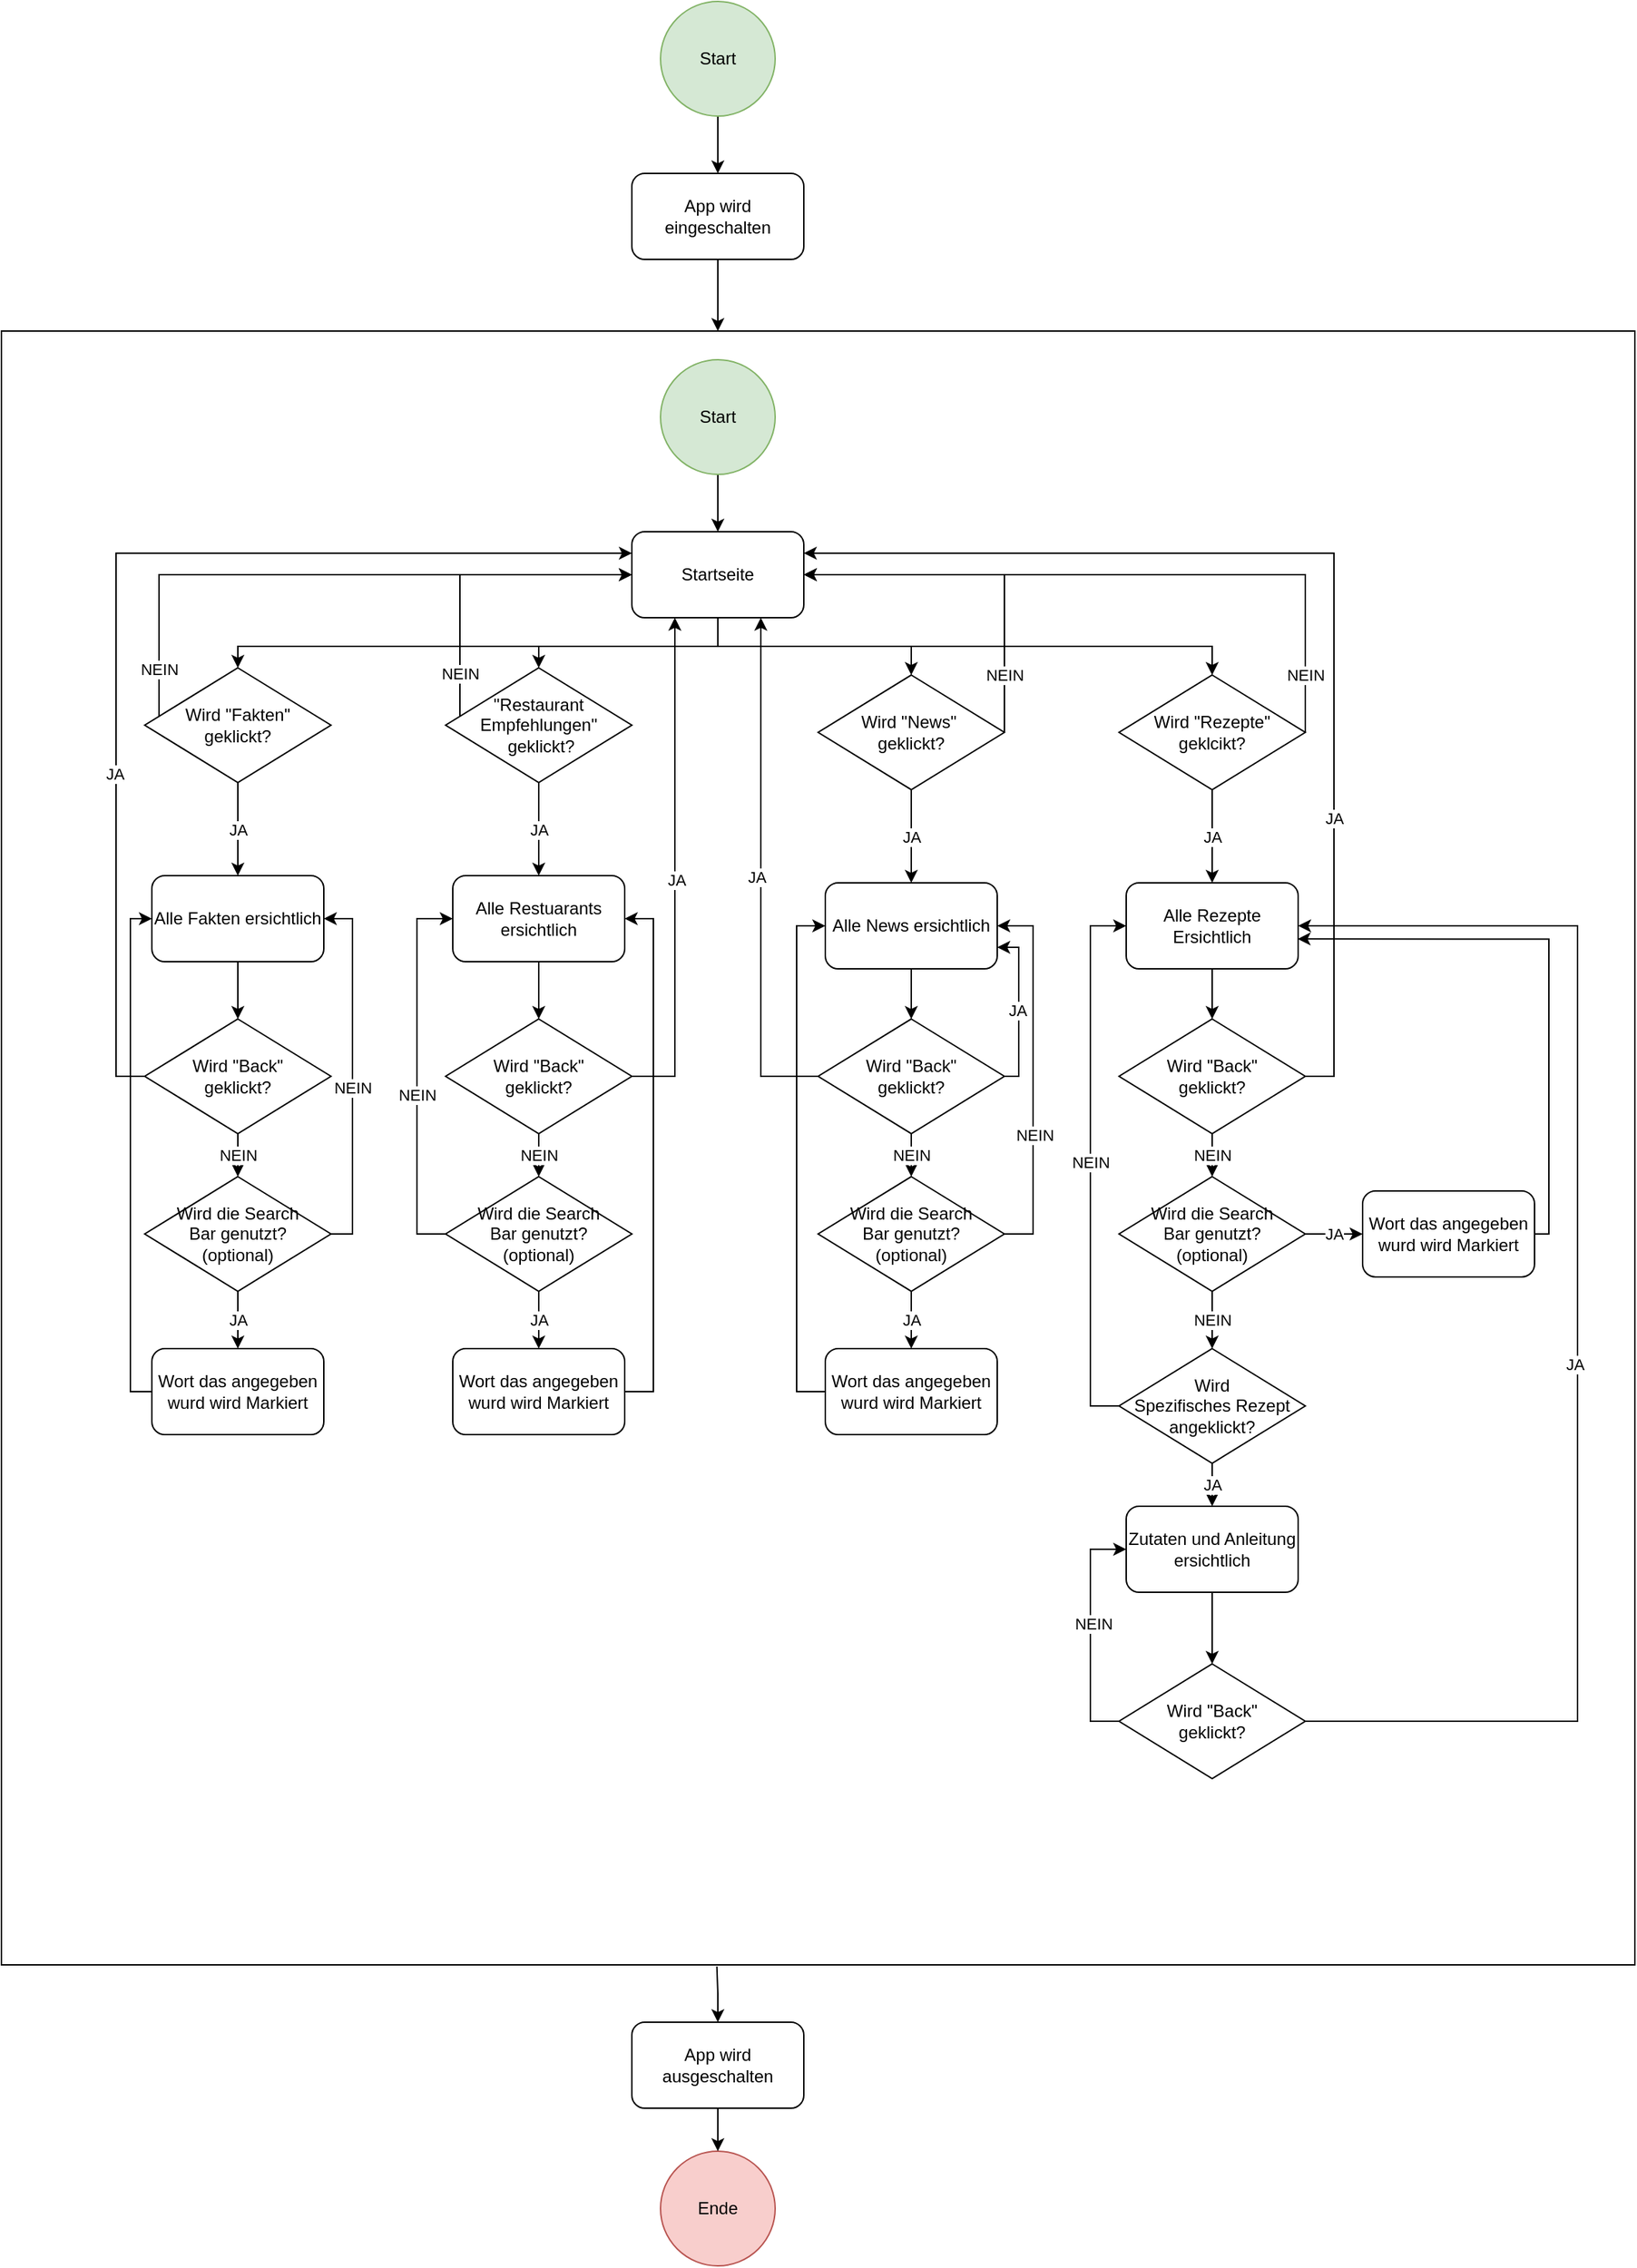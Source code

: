 <mxfile version="16.1.2" type="device"><diagram id="iL2ORo6g9EXBeduXCeGR" name="Seite-1"><mxGraphModel dx="1609" dy="1700" grid="1" gridSize="10" guides="1" tooltips="1" connect="1" arrows="1" fold="1" page="1" pageScale="1" pageWidth="827" pageHeight="1169" math="0" shadow="0"><root><mxCell id="0"/><mxCell id="1" parent="0"/><mxCell id="26M-iLZFq-NwPMCc8lZ8-20" value="" style="whiteSpace=wrap;html=1;aspect=fixed;" parent="1" vertex="1"><mxGeometry x="-190" y="70" width="1140" height="1140" as="geometry"/></mxCell><mxCell id="6-bv8Tq8GmPl6VsPhSyO-18" style="edgeStyle=orthogonalEdgeStyle;rounded=0;orthogonalLoop=1;jettySize=auto;html=1;exitX=0.5;exitY=1;exitDx=0;exitDy=0;entryX=0.5;entryY=0;entryDx=0;entryDy=0;" parent="1" source="6-bv8Tq8GmPl6VsPhSyO-1" target="6-bv8Tq8GmPl6VsPhSyO-12" edge="1"><mxGeometry relative="1" as="geometry"><Array as="points"><mxPoint x="310" y="290"/><mxPoint x="-25" y="290"/></Array></mxGeometry></mxCell><mxCell id="6-bv8Tq8GmPl6VsPhSyO-19" style="edgeStyle=orthogonalEdgeStyle;rounded=0;orthogonalLoop=1;jettySize=auto;html=1;exitX=0.5;exitY=1;exitDx=0;exitDy=0;" parent="1" source="6-bv8Tq8GmPl6VsPhSyO-1" target="6-bv8Tq8GmPl6VsPhSyO-14" edge="1"><mxGeometry relative="1" as="geometry"><mxPoint x="270" y="270" as="sourcePoint"/><Array as="points"><mxPoint x="310" y="290"/><mxPoint x="185" y="290"/></Array></mxGeometry></mxCell><mxCell id="6-bv8Tq8GmPl6VsPhSyO-21" style="edgeStyle=orthogonalEdgeStyle;rounded=0;orthogonalLoop=1;jettySize=auto;html=1;entryX=0.5;entryY=0;entryDx=0;entryDy=0;exitX=0.5;exitY=1;exitDx=0;exitDy=0;" parent="1" source="6-bv8Tq8GmPl6VsPhSyO-1" target="6-bv8Tq8GmPl6VsPhSyO-7" edge="1"><mxGeometry relative="1" as="geometry"><mxPoint x="390" y="275" as="sourcePoint"/></mxGeometry></mxCell><mxCell id="6-bv8Tq8GmPl6VsPhSyO-22" style="edgeStyle=orthogonalEdgeStyle;rounded=0;orthogonalLoop=1;jettySize=auto;html=1;entryX=0.5;entryY=0;entryDx=0;entryDy=0;" parent="1" source="6-bv8Tq8GmPl6VsPhSyO-1" target="6-bv8Tq8GmPl6VsPhSyO-13" edge="1"><mxGeometry relative="1" as="geometry"><Array as="points"><mxPoint x="310" y="290"/><mxPoint x="655" y="290"/></Array></mxGeometry></mxCell><mxCell id="6-bv8Tq8GmPl6VsPhSyO-1" value="Startseite" style="rounded=1;whiteSpace=wrap;html=1;" parent="1" vertex="1"><mxGeometry x="250" y="210" width="120" height="60" as="geometry"/></mxCell><mxCell id="26M-iLZFq-NwPMCc8lZ8-22" style="edgeStyle=orthogonalEdgeStyle;rounded=0;orthogonalLoop=1;jettySize=auto;html=1;entryX=0.5;entryY=0;entryDx=0;entryDy=0;" parent="1" source="6-bv8Tq8GmPl6VsPhSyO-2" target="26M-iLZFq-NwPMCc8lZ8-21" edge="1"><mxGeometry relative="1" as="geometry"/></mxCell><mxCell id="6-bv8Tq8GmPl6VsPhSyO-2" value="Start" style="ellipse;whiteSpace=wrap;html=1;aspect=fixed;fillColor=#d5e8d4;strokeColor=#82b366;" parent="1" vertex="1"><mxGeometry x="270" y="-160" width="80" height="80" as="geometry"/></mxCell><mxCell id="6-bv8Tq8GmPl6VsPhSyO-27" value="JA" style="edgeStyle=orthogonalEdgeStyle;rounded=0;orthogonalLoop=1;jettySize=auto;html=1;entryX=0.5;entryY=0;entryDx=0;entryDy=0;" parent="1" source="6-bv8Tq8GmPl6VsPhSyO-7" target="6-bv8Tq8GmPl6VsPhSyO-25" edge="1"><mxGeometry relative="1" as="geometry"/></mxCell><mxCell id="6-bv8Tq8GmPl6VsPhSyO-67" style="edgeStyle=orthogonalEdgeStyle;rounded=0;orthogonalLoop=1;jettySize=auto;html=1;entryX=1;entryY=0.5;entryDx=0;entryDy=0;exitX=1;exitY=0.5;exitDx=0;exitDy=0;" parent="1" source="6-bv8Tq8GmPl6VsPhSyO-7" target="6-bv8Tq8GmPl6VsPhSyO-1" edge="1"><mxGeometry relative="1" as="geometry"><Array as="points"><mxPoint x="510" y="240"/></Array></mxGeometry></mxCell><mxCell id="6-bv8Tq8GmPl6VsPhSyO-71" value="NEIN" style="edgeLabel;html=1;align=center;verticalAlign=middle;resizable=0;points=[];" parent="6-bv8Tq8GmPl6VsPhSyO-67" vertex="1" connectable="0"><mxGeometry x="-0.407" y="-1" relative="1" as="geometry"><mxPoint x="-1" y="34" as="offset"/></mxGeometry></mxCell><mxCell id="6-bv8Tq8GmPl6VsPhSyO-7" value="Wird &quot;News&quot;&amp;nbsp;&lt;br&gt;geklickt?" style="rhombus;whiteSpace=wrap;html=1;" parent="1" vertex="1"><mxGeometry x="380" y="310" width="130" height="80" as="geometry"/></mxCell><mxCell id="6-bv8Tq8GmPl6VsPhSyO-30" value="JA" style="edgeStyle=orthogonalEdgeStyle;rounded=0;orthogonalLoop=1;jettySize=auto;html=1;entryX=0.5;entryY=0;entryDx=0;entryDy=0;" parent="1" source="6-bv8Tq8GmPl6VsPhSyO-12" target="6-bv8Tq8GmPl6VsPhSyO-23" edge="1"><mxGeometry relative="1" as="geometry"/></mxCell><mxCell id="6-bv8Tq8GmPl6VsPhSyO-65" style="edgeStyle=orthogonalEdgeStyle;rounded=0;orthogonalLoop=1;jettySize=auto;html=1;entryX=0;entryY=0.5;entryDx=0;entryDy=0;" parent="1" source="6-bv8Tq8GmPl6VsPhSyO-12" target="6-bv8Tq8GmPl6VsPhSyO-1" edge="1"><mxGeometry relative="1" as="geometry"><Array as="points"><mxPoint x="-80" y="240"/></Array></mxGeometry></mxCell><mxCell id="6-bv8Tq8GmPl6VsPhSyO-72" value="NEIN" style="edgeLabel;html=1;align=center;verticalAlign=middle;resizable=0;points=[];" parent="6-bv8Tq8GmPl6VsPhSyO-65" vertex="1" connectable="0"><mxGeometry x="-0.787" relative="1" as="geometry"><mxPoint y="12" as="offset"/></mxGeometry></mxCell><mxCell id="6-bv8Tq8GmPl6VsPhSyO-12" value="Wird &quot;Fakten&quot; &lt;br&gt;geklickt?" style="rhombus;whiteSpace=wrap;html=1;" parent="1" vertex="1"><mxGeometry x="-90" y="305" width="130" height="80" as="geometry"/></mxCell><mxCell id="6-bv8Tq8GmPl6VsPhSyO-28" value="JA" style="edgeStyle=orthogonalEdgeStyle;rounded=0;orthogonalLoop=1;jettySize=auto;html=1;entryX=0.5;entryY=0;entryDx=0;entryDy=0;" parent="1" source="6-bv8Tq8GmPl6VsPhSyO-13" target="6-bv8Tq8GmPl6VsPhSyO-26" edge="1"><mxGeometry relative="1" as="geometry"/></mxCell><mxCell id="6-bv8Tq8GmPl6VsPhSyO-68" value="NEIN" style="edgeStyle=orthogonalEdgeStyle;rounded=0;orthogonalLoop=1;jettySize=auto;html=1;entryX=1;entryY=0.5;entryDx=0;entryDy=0;exitX=1;exitY=0.5;exitDx=0;exitDy=0;" parent="1" source="6-bv8Tq8GmPl6VsPhSyO-13" target="6-bv8Tq8GmPl6VsPhSyO-1" edge="1"><mxGeometry x="-0.826" relative="1" as="geometry"><Array as="points"><mxPoint x="720" y="240"/></Array><mxPoint as="offset"/></mxGeometry></mxCell><mxCell id="6-bv8Tq8GmPl6VsPhSyO-13" value="Wird &quot;Rezepte&quot; &lt;br&gt;geklcikt?" style="rhombus;whiteSpace=wrap;html=1;" parent="1" vertex="1"><mxGeometry x="590" y="310" width="130" height="80" as="geometry"/></mxCell><mxCell id="6-bv8Tq8GmPl6VsPhSyO-29" value="JA" style="edgeStyle=orthogonalEdgeStyle;rounded=0;orthogonalLoop=1;jettySize=auto;html=1;entryX=0.5;entryY=0;entryDx=0;entryDy=0;" parent="1" source="6-bv8Tq8GmPl6VsPhSyO-14" target="6-bv8Tq8GmPl6VsPhSyO-24" edge="1"><mxGeometry relative="1" as="geometry"/></mxCell><mxCell id="6-bv8Tq8GmPl6VsPhSyO-66" style="edgeStyle=orthogonalEdgeStyle;rounded=0;orthogonalLoop=1;jettySize=auto;html=1;entryX=0;entryY=0.5;entryDx=0;entryDy=0;" parent="1" source="6-bv8Tq8GmPl6VsPhSyO-14" target="6-bv8Tq8GmPl6VsPhSyO-1" edge="1"><mxGeometry relative="1" as="geometry"><Array as="points"><mxPoint x="130" y="240"/></Array></mxGeometry></mxCell><mxCell id="6-bv8Tq8GmPl6VsPhSyO-73" value="NEIN" style="edgeLabel;html=1;align=center;verticalAlign=middle;resizable=0;points=[];" parent="6-bv8Tq8GmPl6VsPhSyO-66" vertex="1" connectable="0"><mxGeometry x="-0.72" relative="1" as="geometry"><mxPoint as="offset"/></mxGeometry></mxCell><mxCell id="6-bv8Tq8GmPl6VsPhSyO-14" value="&quot;Restaurant &lt;br&gt;Empfehlungen&quot;&lt;br&gt;&amp;nbsp;geklickt?" style="rhombus;whiteSpace=wrap;html=1;" parent="1" vertex="1"><mxGeometry x="120" y="305" width="130" height="80" as="geometry"/></mxCell><mxCell id="6-bv8Tq8GmPl6VsPhSyO-38" style="edgeStyle=orthogonalEdgeStyle;rounded=0;orthogonalLoop=1;jettySize=auto;html=1;entryX=0.5;entryY=0;entryDx=0;entryDy=0;" parent="1" source="6-bv8Tq8GmPl6VsPhSyO-23" target="6-bv8Tq8GmPl6VsPhSyO-31" edge="1"><mxGeometry relative="1" as="geometry"/></mxCell><mxCell id="6-bv8Tq8GmPl6VsPhSyO-23" value="Alle Fakten ersichtlich" style="rounded=1;whiteSpace=wrap;html=1;" parent="1" vertex="1"><mxGeometry x="-85" y="450" width="120" height="60" as="geometry"/></mxCell><mxCell id="6-bv8Tq8GmPl6VsPhSyO-35" value="" style="edgeStyle=orthogonalEdgeStyle;rounded=0;orthogonalLoop=1;jettySize=auto;html=1;" parent="1" source="6-bv8Tq8GmPl6VsPhSyO-24" target="6-bv8Tq8GmPl6VsPhSyO-32" edge="1"><mxGeometry relative="1" as="geometry"/></mxCell><mxCell id="6-bv8Tq8GmPl6VsPhSyO-24" value="Alle Restuarants ersichtlich" style="rounded=1;whiteSpace=wrap;html=1;" parent="1" vertex="1"><mxGeometry x="125" y="450" width="120" height="60" as="geometry"/></mxCell><mxCell id="6-bv8Tq8GmPl6VsPhSyO-37" style="edgeStyle=orthogonalEdgeStyle;rounded=0;orthogonalLoop=1;jettySize=auto;html=1;entryX=0.5;entryY=0;entryDx=0;entryDy=0;" parent="1" source="6-bv8Tq8GmPl6VsPhSyO-25" target="6-bv8Tq8GmPl6VsPhSyO-33" edge="1"><mxGeometry relative="1" as="geometry"/></mxCell><mxCell id="6-bv8Tq8GmPl6VsPhSyO-25" value="Alle News ersichtlich" style="rounded=1;whiteSpace=wrap;html=1;" parent="1" vertex="1"><mxGeometry x="385" y="455" width="120" height="60" as="geometry"/></mxCell><mxCell id="6-bv8Tq8GmPl6VsPhSyO-36" style="edgeStyle=orthogonalEdgeStyle;rounded=0;orthogonalLoop=1;jettySize=auto;html=1;entryX=0.5;entryY=0;entryDx=0;entryDy=0;" parent="1" source="6-bv8Tq8GmPl6VsPhSyO-26" target="6-bv8Tq8GmPl6VsPhSyO-34" edge="1"><mxGeometry relative="1" as="geometry"/></mxCell><mxCell id="6-bv8Tq8GmPl6VsPhSyO-26" value="Alle Rezepte Ersichtlich" style="rounded=1;whiteSpace=wrap;html=1;" parent="1" vertex="1"><mxGeometry x="595" y="455" width="120" height="60" as="geometry"/></mxCell><mxCell id="6-bv8Tq8GmPl6VsPhSyO-43" style="edgeStyle=orthogonalEdgeStyle;rounded=0;orthogonalLoop=1;jettySize=auto;html=1;entryX=0;entryY=0.25;entryDx=0;entryDy=0;" parent="1" source="6-bv8Tq8GmPl6VsPhSyO-31" target="6-bv8Tq8GmPl6VsPhSyO-1" edge="1"><mxGeometry relative="1" as="geometry"><Array as="points"><mxPoint x="-110" y="590"/><mxPoint x="-110" y="225"/></Array></mxGeometry></mxCell><mxCell id="6-bv8Tq8GmPl6VsPhSyO-44" value="JA" style="edgeLabel;html=1;align=center;verticalAlign=middle;resizable=0;points=[];" parent="6-bv8Tq8GmPl6VsPhSyO-43" vertex="1" connectable="0"><mxGeometry x="-0.378" y="1" relative="1" as="geometry"><mxPoint as="offset"/></mxGeometry></mxCell><mxCell id="6-bv8Tq8GmPl6VsPhSyO-74" value="NEIN" style="edgeStyle=orthogonalEdgeStyle;rounded=0;orthogonalLoop=1;jettySize=auto;html=1;entryX=0.5;entryY=0;entryDx=0;entryDy=0;" parent="1" source="6-bv8Tq8GmPl6VsPhSyO-31" target="6-bv8Tq8GmPl6VsPhSyO-55" edge="1"><mxGeometry relative="1" as="geometry"/></mxCell><mxCell id="6-bv8Tq8GmPl6VsPhSyO-31" value="Wird &quot;Back&quot; &lt;br&gt;geklickt?" style="rhombus;whiteSpace=wrap;html=1;" parent="1" vertex="1"><mxGeometry x="-90" y="550" width="130" height="80" as="geometry"/></mxCell><mxCell id="6-bv8Tq8GmPl6VsPhSyO-39" style="edgeStyle=orthogonalEdgeStyle;rounded=0;orthogonalLoop=1;jettySize=auto;html=1;entryX=0.25;entryY=1;entryDx=0;entryDy=0;" parent="1" source="6-bv8Tq8GmPl6VsPhSyO-32" target="6-bv8Tq8GmPl6VsPhSyO-1" edge="1"><mxGeometry relative="1" as="geometry"><mxPoint x="310" y="510" as="targetPoint"/><Array as="points"><mxPoint x="280" y="590"/></Array></mxGeometry></mxCell><mxCell id="6-bv8Tq8GmPl6VsPhSyO-46" value="JA" style="edgeLabel;html=1;align=center;verticalAlign=middle;resizable=0;points=[];" parent="6-bv8Tq8GmPl6VsPhSyO-39" vertex="1" connectable="0"><mxGeometry x="-0.045" y="-1" relative="1" as="geometry"><mxPoint as="offset"/></mxGeometry></mxCell><mxCell id="6-bv8Tq8GmPl6VsPhSyO-75" value="NEIN" style="edgeStyle=orthogonalEdgeStyle;rounded=0;orthogonalLoop=1;jettySize=auto;html=1;entryX=0.5;entryY=0;entryDx=0;entryDy=0;" parent="1" source="6-bv8Tq8GmPl6VsPhSyO-32" target="6-bv8Tq8GmPl6VsPhSyO-54" edge="1"><mxGeometry relative="1" as="geometry"/></mxCell><mxCell id="6-bv8Tq8GmPl6VsPhSyO-32" value="Wird &quot;Back&quot; &lt;br&gt;geklickt?" style="rhombus;whiteSpace=wrap;html=1;" parent="1" vertex="1"><mxGeometry x="120" y="550" width="130" height="80" as="geometry"/></mxCell><mxCell id="6-bv8Tq8GmPl6VsPhSyO-41" style="edgeStyle=orthogonalEdgeStyle;rounded=0;orthogonalLoop=1;jettySize=auto;html=1;entryX=0.75;entryY=1;entryDx=0;entryDy=0;" parent="1" source="6-bv8Tq8GmPl6VsPhSyO-33" target="6-bv8Tq8GmPl6VsPhSyO-1" edge="1"><mxGeometry relative="1" as="geometry"/></mxCell><mxCell id="6-bv8Tq8GmPl6VsPhSyO-45" value="JA" style="edgeLabel;html=1;align=center;verticalAlign=middle;resizable=0;points=[];" parent="6-bv8Tq8GmPl6VsPhSyO-41" vertex="1" connectable="0"><mxGeometry x="-0.006" y="3" relative="1" as="geometry"><mxPoint as="offset"/></mxGeometry></mxCell><mxCell id="6-bv8Tq8GmPl6VsPhSyO-78" value="NEIN" style="edgeStyle=orthogonalEdgeStyle;rounded=0;orthogonalLoop=1;jettySize=auto;html=1;entryX=0.5;entryY=0;entryDx=0;entryDy=0;" parent="1" source="6-bv8Tq8GmPl6VsPhSyO-33" target="6-bv8Tq8GmPl6VsPhSyO-53" edge="1"><mxGeometry relative="1" as="geometry"/></mxCell><mxCell id="26M-iLZFq-NwPMCc8lZ8-11" style="edgeStyle=orthogonalEdgeStyle;rounded=0;orthogonalLoop=1;jettySize=auto;html=1;entryX=1;entryY=0.75;entryDx=0;entryDy=0;" parent="1" source="6-bv8Tq8GmPl6VsPhSyO-33" target="6-bv8Tq8GmPl6VsPhSyO-25" edge="1"><mxGeometry relative="1" as="geometry"><mxPoint x="520" y="590" as="targetPoint"/><Array as="points"><mxPoint x="520" y="590"/><mxPoint x="520" y="500"/></Array></mxGeometry></mxCell><mxCell id="26M-iLZFq-NwPMCc8lZ8-13" value="JA" style="edgeLabel;html=1;align=center;verticalAlign=middle;resizable=0;points=[];" parent="26M-iLZFq-NwPMCc8lZ8-11" vertex="1" connectable="0"><mxGeometry x="-0.023" y="1" relative="1" as="geometry"><mxPoint as="offset"/></mxGeometry></mxCell><mxCell id="6-bv8Tq8GmPl6VsPhSyO-33" value="Wird &quot;Back&quot; &lt;br&gt;geklickt?" style="rhombus;whiteSpace=wrap;html=1;" parent="1" vertex="1"><mxGeometry x="380" y="550" width="130" height="80" as="geometry"/></mxCell><mxCell id="6-bv8Tq8GmPl6VsPhSyO-42" value="JA" style="edgeStyle=orthogonalEdgeStyle;rounded=0;orthogonalLoop=1;jettySize=auto;html=1;entryX=1;entryY=0.25;entryDx=0;entryDy=0;" parent="1" source="6-bv8Tq8GmPl6VsPhSyO-34" target="6-bv8Tq8GmPl6VsPhSyO-1" edge="1"><mxGeometry x="-0.47" relative="1" as="geometry"><Array as="points"><mxPoint x="740" y="590"/><mxPoint x="740" y="225"/></Array><mxPoint as="offset"/></mxGeometry></mxCell><mxCell id="6-bv8Tq8GmPl6VsPhSyO-81" value="NEIN" style="edgeStyle=orthogonalEdgeStyle;rounded=0;orthogonalLoop=1;jettySize=auto;html=1;entryX=0.5;entryY=0;entryDx=0;entryDy=0;" parent="1" source="6-bv8Tq8GmPl6VsPhSyO-34" target="6-bv8Tq8GmPl6VsPhSyO-63" edge="1"><mxGeometry relative="1" as="geometry"/></mxCell><mxCell id="6-bv8Tq8GmPl6VsPhSyO-34" value="Wird &quot;Back&quot; &lt;br&gt;geklickt?" style="rhombus;whiteSpace=wrap;html=1;" parent="1" vertex="1"><mxGeometry x="590" y="550" width="130" height="80" as="geometry"/></mxCell><mxCell id="6-bv8Tq8GmPl6VsPhSyO-83" value="JA" style="edgeStyle=orthogonalEdgeStyle;rounded=0;orthogonalLoop=1;jettySize=auto;html=1;entryX=0.5;entryY=0;entryDx=0;entryDy=0;" parent="1" source="6-bv8Tq8GmPl6VsPhSyO-50" target="6-bv8Tq8GmPl6VsPhSyO-51" edge="1"><mxGeometry relative="1" as="geometry"/></mxCell><mxCell id="6-bv8Tq8GmPl6VsPhSyO-86" value="NEIN" style="edgeStyle=orthogonalEdgeStyle;rounded=0;orthogonalLoop=1;jettySize=auto;html=1;entryX=0;entryY=0.5;entryDx=0;entryDy=0;" parent="1" source="6-bv8Tq8GmPl6VsPhSyO-50" target="6-bv8Tq8GmPl6VsPhSyO-26" edge="1"><mxGeometry relative="1" as="geometry"><Array as="points"><mxPoint x="570" y="820"/><mxPoint x="570" y="485"/></Array></mxGeometry></mxCell><mxCell id="6-bv8Tq8GmPl6VsPhSyO-50" value="Wird &lt;br&gt;Spezifisches Rezept &lt;br&gt;angeklickt?" style="rhombus;whiteSpace=wrap;html=1;" parent="1" vertex="1"><mxGeometry x="590" y="780" width="130" height="80" as="geometry"/></mxCell><mxCell id="6-bv8Tq8GmPl6VsPhSyO-84" style="edgeStyle=orthogonalEdgeStyle;rounded=0;orthogonalLoop=1;jettySize=auto;html=1;entryX=0.5;entryY=0;entryDx=0;entryDy=0;" parent="1" source="6-bv8Tq8GmPl6VsPhSyO-51" target="6-bv8Tq8GmPl6VsPhSyO-52" edge="1"><mxGeometry relative="1" as="geometry"/></mxCell><mxCell id="6-bv8Tq8GmPl6VsPhSyO-51" value="Zutaten und Anleitung ersichtlich" style="rounded=1;whiteSpace=wrap;html=1;" parent="1" vertex="1"><mxGeometry x="595" y="890" width="120" height="60" as="geometry"/></mxCell><mxCell id="26M-iLZFq-NwPMCc8lZ8-7" style="edgeStyle=orthogonalEdgeStyle;rounded=0;orthogonalLoop=1;jettySize=auto;html=1;entryX=1;entryY=0.5;entryDx=0;entryDy=0;" parent="1" source="6-bv8Tq8GmPl6VsPhSyO-52" target="6-bv8Tq8GmPl6VsPhSyO-26" edge="1"><mxGeometry relative="1" as="geometry"><mxPoint x="920" y="540" as="targetPoint"/><Array as="points"><mxPoint x="910" y="1040"/><mxPoint x="910" y="485"/></Array></mxGeometry></mxCell><mxCell id="26M-iLZFq-NwPMCc8lZ8-8" value="JA" style="edgeLabel;html=1;align=center;verticalAlign=middle;resizable=0;points=[];" parent="26M-iLZFq-NwPMCc8lZ8-7" vertex="1" connectable="0"><mxGeometry x="-0.066" y="2" relative="1" as="geometry"><mxPoint as="offset"/></mxGeometry></mxCell><mxCell id="26M-iLZFq-NwPMCc8lZ8-9" style="edgeStyle=orthogonalEdgeStyle;rounded=0;orthogonalLoop=1;jettySize=auto;html=1;entryX=0;entryY=0.5;entryDx=0;entryDy=0;" parent="1" source="6-bv8Tq8GmPl6VsPhSyO-52" target="6-bv8Tq8GmPl6VsPhSyO-51" edge="1"><mxGeometry relative="1" as="geometry"><Array as="points"><mxPoint x="570" y="1040"/><mxPoint x="570" y="920"/></Array></mxGeometry></mxCell><mxCell id="26M-iLZFq-NwPMCc8lZ8-10" value="NEIN" style="edgeLabel;html=1;align=center;verticalAlign=middle;resizable=0;points=[];" parent="26M-iLZFq-NwPMCc8lZ8-9" vertex="1" connectable="0"><mxGeometry x="0.067" y="-2" relative="1" as="geometry"><mxPoint as="offset"/></mxGeometry></mxCell><mxCell id="6-bv8Tq8GmPl6VsPhSyO-52" value="Wird &quot;Back&quot; &lt;br&gt;geklickt?" style="rhombus;whiteSpace=wrap;html=1;" parent="1" vertex="1"><mxGeometry x="590" y="1000" width="130" height="80" as="geometry"/></mxCell><mxCell id="6-bv8Tq8GmPl6VsPhSyO-80" value="JA" style="edgeStyle=orthogonalEdgeStyle;rounded=0;orthogonalLoop=1;jettySize=auto;html=1;entryX=0.5;entryY=0;entryDx=0;entryDy=0;" parent="1" source="6-bv8Tq8GmPl6VsPhSyO-53" target="6-bv8Tq8GmPl6VsPhSyO-58" edge="1"><mxGeometry relative="1" as="geometry"/></mxCell><mxCell id="26M-iLZFq-NwPMCc8lZ8-5" style="edgeStyle=orthogonalEdgeStyle;rounded=0;orthogonalLoop=1;jettySize=auto;html=1;entryX=1;entryY=0.5;entryDx=0;entryDy=0;" parent="1" source="6-bv8Tq8GmPl6VsPhSyO-53" target="6-bv8Tq8GmPl6VsPhSyO-25" edge="1"><mxGeometry relative="1" as="geometry"><Array as="points"><mxPoint x="530" y="700"/><mxPoint x="530" y="485"/></Array></mxGeometry></mxCell><mxCell id="26M-iLZFq-NwPMCc8lZ8-6" value="NEIN" style="edgeLabel;html=1;align=center;verticalAlign=middle;resizable=0;points=[];" parent="26M-iLZFq-NwPMCc8lZ8-5" vertex="1" connectable="0"><mxGeometry x="-0.056" y="-1" relative="1" as="geometry"><mxPoint y="33" as="offset"/></mxGeometry></mxCell><mxCell id="6-bv8Tq8GmPl6VsPhSyO-53" value="Wird die Search&lt;br&gt;Bar genutzt?&lt;br&gt;(optional)" style="rhombus;whiteSpace=wrap;html=1;" parent="1" vertex="1"><mxGeometry x="380" y="660" width="130" height="80" as="geometry"/></mxCell><mxCell id="6-bv8Tq8GmPl6VsPhSyO-77" value="JA" style="edgeStyle=orthogonalEdgeStyle;rounded=0;orthogonalLoop=1;jettySize=auto;html=1;entryX=0.5;entryY=0;entryDx=0;entryDy=0;" parent="1" source="6-bv8Tq8GmPl6VsPhSyO-54" target="6-bv8Tq8GmPl6VsPhSyO-62" edge="1"><mxGeometry relative="1" as="geometry"/></mxCell><mxCell id="26M-iLZFq-NwPMCc8lZ8-3" style="edgeStyle=orthogonalEdgeStyle;rounded=0;orthogonalLoop=1;jettySize=auto;html=1;entryX=0;entryY=0.5;entryDx=0;entryDy=0;" parent="1" source="6-bv8Tq8GmPl6VsPhSyO-54" target="6-bv8Tq8GmPl6VsPhSyO-24" edge="1"><mxGeometry relative="1" as="geometry"><Array as="points"><mxPoint x="100" y="700"/><mxPoint x="100" y="480"/></Array></mxGeometry></mxCell><mxCell id="26M-iLZFq-NwPMCc8lZ8-4" value="NEIN" style="edgeLabel;html=1;align=center;verticalAlign=middle;resizable=0;points=[];" parent="26M-iLZFq-NwPMCc8lZ8-3" vertex="1" connectable="0"><mxGeometry x="-0.117" relative="1" as="geometry"><mxPoint as="offset"/></mxGeometry></mxCell><mxCell id="6-bv8Tq8GmPl6VsPhSyO-54" value="Wird die Search&lt;br&gt;Bar genutzt?&lt;br&gt;(optional)" style="rhombus;whiteSpace=wrap;html=1;" parent="1" vertex="1"><mxGeometry x="120" y="660" width="130" height="80" as="geometry"/></mxCell><mxCell id="6-bv8Tq8GmPl6VsPhSyO-76" value="JA" style="edgeStyle=orthogonalEdgeStyle;rounded=0;orthogonalLoop=1;jettySize=auto;html=1;entryX=0.5;entryY=0;entryDx=0;entryDy=0;" parent="1" source="6-bv8Tq8GmPl6VsPhSyO-55" target="6-bv8Tq8GmPl6VsPhSyO-61" edge="1"><mxGeometry relative="1" as="geometry"/></mxCell><mxCell id="26M-iLZFq-NwPMCc8lZ8-1" style="edgeStyle=orthogonalEdgeStyle;rounded=0;orthogonalLoop=1;jettySize=auto;html=1;entryX=1;entryY=0.5;entryDx=0;entryDy=0;" parent="1" source="6-bv8Tq8GmPl6VsPhSyO-55" target="6-bv8Tq8GmPl6VsPhSyO-23" edge="1"><mxGeometry relative="1" as="geometry"><Array as="points"><mxPoint x="55" y="700"/><mxPoint x="55" y="480"/></Array></mxGeometry></mxCell><mxCell id="26M-iLZFq-NwPMCc8lZ8-2" value="NEIN" style="edgeLabel;html=1;align=center;verticalAlign=middle;resizable=0;points=[];" parent="26M-iLZFq-NwPMCc8lZ8-1" vertex="1" connectable="0"><mxGeometry x="-0.082" relative="1" as="geometry"><mxPoint as="offset"/></mxGeometry></mxCell><mxCell id="6-bv8Tq8GmPl6VsPhSyO-55" value="Wird die Search &lt;br&gt;Bar genutzt?&lt;br&gt;(optional)" style="rhombus;whiteSpace=wrap;html=1;" parent="1" vertex="1"><mxGeometry x="-90" y="660" width="130" height="80" as="geometry"/></mxCell><mxCell id="26M-iLZFq-NwPMCc8lZ8-17" style="edgeStyle=orthogonalEdgeStyle;rounded=0;orthogonalLoop=1;jettySize=auto;html=1;entryX=0;entryY=0.5;entryDx=0;entryDy=0;" parent="1" source="6-bv8Tq8GmPl6VsPhSyO-58" target="6-bv8Tq8GmPl6VsPhSyO-25" edge="1"><mxGeometry relative="1" as="geometry"><Array as="points"><mxPoint x="365" y="810"/><mxPoint x="365" y="485"/></Array></mxGeometry></mxCell><mxCell id="6-bv8Tq8GmPl6VsPhSyO-58" value="Wort das angegeben wurd wird Markiert" style="rounded=1;whiteSpace=wrap;html=1;" parent="1" vertex="1"><mxGeometry x="385" y="780" width="120" height="60" as="geometry"/></mxCell><mxCell id="26M-iLZFq-NwPMCc8lZ8-15" style="edgeStyle=orthogonalEdgeStyle;rounded=0;orthogonalLoop=1;jettySize=auto;html=1;entryX=0;entryY=0.5;entryDx=0;entryDy=0;" parent="1" source="6-bv8Tq8GmPl6VsPhSyO-61" target="6-bv8Tq8GmPl6VsPhSyO-23" edge="1"><mxGeometry relative="1" as="geometry"><Array as="points"><mxPoint x="-100" y="810"/><mxPoint x="-100" y="480"/></Array></mxGeometry></mxCell><mxCell id="6-bv8Tq8GmPl6VsPhSyO-61" value="Wort das angegeben wurd wird Markiert" style="rounded=1;whiteSpace=wrap;html=1;" parent="1" vertex="1"><mxGeometry x="-85" y="780" width="120" height="60" as="geometry"/></mxCell><mxCell id="26M-iLZFq-NwPMCc8lZ8-16" style="edgeStyle=orthogonalEdgeStyle;rounded=0;orthogonalLoop=1;jettySize=auto;html=1;entryX=1;entryY=0.5;entryDx=0;entryDy=0;" parent="1" source="6-bv8Tq8GmPl6VsPhSyO-62" target="6-bv8Tq8GmPl6VsPhSyO-24" edge="1"><mxGeometry relative="1" as="geometry"><Array as="points"><mxPoint x="265" y="810"/><mxPoint x="265" y="480"/></Array></mxGeometry></mxCell><mxCell id="6-bv8Tq8GmPl6VsPhSyO-62" value="Wort das angegeben wurd wird Markiert" style="rounded=1;whiteSpace=wrap;html=1;" parent="1" vertex="1"><mxGeometry x="125" y="780" width="120" height="60" as="geometry"/></mxCell><mxCell id="6-bv8Tq8GmPl6VsPhSyO-82" value="NEIN" style="edgeStyle=orthogonalEdgeStyle;rounded=0;orthogonalLoop=1;jettySize=auto;html=1;entryX=0.5;entryY=0;entryDx=0;entryDy=0;" parent="1" source="6-bv8Tq8GmPl6VsPhSyO-63" target="6-bv8Tq8GmPl6VsPhSyO-50" edge="1"><mxGeometry relative="1" as="geometry"/></mxCell><mxCell id="6-bv8Tq8GmPl6VsPhSyO-85" value="JA" style="edgeStyle=orthogonalEdgeStyle;rounded=0;orthogonalLoop=1;jettySize=auto;html=1;entryX=0;entryY=0.5;entryDx=0;entryDy=0;" parent="1" source="6-bv8Tq8GmPl6VsPhSyO-63" target="6-bv8Tq8GmPl6VsPhSyO-64" edge="1"><mxGeometry relative="1" as="geometry"/></mxCell><mxCell id="6-bv8Tq8GmPl6VsPhSyO-63" value="Wird die Search&lt;br&gt;Bar genutzt?&lt;br&gt;(optional)" style="rhombus;whiteSpace=wrap;html=1;" parent="1" vertex="1"><mxGeometry x="590" y="660" width="130" height="80" as="geometry"/></mxCell><mxCell id="26M-iLZFq-NwPMCc8lZ8-14" style="edgeStyle=orthogonalEdgeStyle;rounded=0;orthogonalLoop=1;jettySize=auto;html=1;entryX=0.997;entryY=0.653;entryDx=0;entryDy=0;entryPerimeter=0;" parent="1" source="6-bv8Tq8GmPl6VsPhSyO-64" target="6-bv8Tq8GmPl6VsPhSyO-26" edge="1"><mxGeometry relative="1" as="geometry"><Array as="points"><mxPoint x="890" y="700"/><mxPoint x="890" y="494"/></Array></mxGeometry></mxCell><mxCell id="6-bv8Tq8GmPl6VsPhSyO-64" value="Wort das angegeben wurd wird Markiert" style="rounded=1;whiteSpace=wrap;html=1;" parent="1" vertex="1"><mxGeometry x="760" y="670" width="120" height="60" as="geometry"/></mxCell><mxCell id="26M-iLZFq-NwPMCc8lZ8-18" value="Ende" style="ellipse;whiteSpace=wrap;html=1;aspect=fixed;fillColor=#f8cecc;strokeColor=#b85450;" parent="1" vertex="1"><mxGeometry x="270" y="1340" width="80" height="80" as="geometry"/></mxCell><mxCell id="26M-iLZFq-NwPMCc8lZ8-23" style="edgeStyle=orthogonalEdgeStyle;rounded=0;orthogonalLoop=1;jettySize=auto;html=1;" parent="1" source="26M-iLZFq-NwPMCc8lZ8-21" edge="1"><mxGeometry relative="1" as="geometry"><mxPoint x="310" y="70" as="targetPoint"/></mxGeometry></mxCell><mxCell id="26M-iLZFq-NwPMCc8lZ8-21" value="App wird eingeschalten" style="rounded=1;whiteSpace=wrap;html=1;" parent="1" vertex="1"><mxGeometry x="250" y="-40" width="120" height="60" as="geometry"/></mxCell><mxCell id="26M-iLZFq-NwPMCc8lZ8-107" style="edgeStyle=orthogonalEdgeStyle;rounded=0;orthogonalLoop=1;jettySize=auto;html=1;entryX=0.438;entryY=1.001;entryDx=0;entryDy=0;entryPerimeter=0;startArrow=classic;startFill=1;endArrow=none;endFill=0;" parent="1" source="26M-iLZFq-NwPMCc8lZ8-24" target="26M-iLZFq-NwPMCc8lZ8-20" edge="1"><mxGeometry relative="1" as="geometry"/></mxCell><mxCell id="26M-iLZFq-NwPMCc8lZ8-108" style="edgeStyle=orthogonalEdgeStyle;rounded=0;orthogonalLoop=1;jettySize=auto;html=1;" parent="1" source="26M-iLZFq-NwPMCc8lZ8-24" target="26M-iLZFq-NwPMCc8lZ8-18" edge="1"><mxGeometry relative="1" as="geometry"/></mxCell><mxCell id="26M-iLZFq-NwPMCc8lZ8-24" value="App wird ausgeschalten" style="rounded=1;whiteSpace=wrap;html=1;" parent="1" vertex="1"><mxGeometry x="250" y="1250" width="120" height="60" as="geometry"/></mxCell><mxCell id="26M-iLZFq-NwPMCc8lZ8-105" style="edgeStyle=orthogonalEdgeStyle;rounded=0;orthogonalLoop=1;jettySize=auto;html=1;entryX=0.5;entryY=0;entryDx=0;entryDy=0;" parent="1" source="26M-iLZFq-NwPMCc8lZ8-106" edge="1"><mxGeometry relative="1" as="geometry"><mxPoint x="310" y="210" as="targetPoint"/></mxGeometry></mxCell><mxCell id="26M-iLZFq-NwPMCc8lZ8-106" value="Start" style="ellipse;whiteSpace=wrap;html=1;aspect=fixed;fillColor=#d5e8d4;strokeColor=#82b366;" parent="1" vertex="1"><mxGeometry x="270" y="90" width="80" height="80" as="geometry"/></mxCell></root></mxGraphModel></diagram></mxfile>